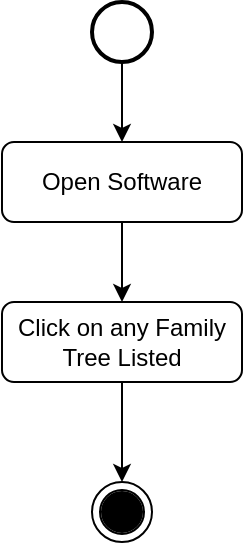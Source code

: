 <mxfile version="15.9.1" type="device"><diagram id="C5RBs43oDa-KdzZeNtuy" name="Page-1"><mxGraphModel dx="1422" dy="752" grid="1" gridSize="10" guides="1" tooltips="1" connect="1" arrows="1" fold="1" page="1" pageScale="1" pageWidth="827" pageHeight="1169" math="0" shadow="0"><root><mxCell id="WIyWlLk6GJQsqaUBKTNV-0"/><mxCell id="WIyWlLk6GJQsqaUBKTNV-1" parent="WIyWlLk6GJQsqaUBKTNV-0"/><mxCell id="cJwE42l60Dfw3lvNjkkL-21" value="" style="ellipse;shape=doubleEllipse;whiteSpace=wrap;html=1;aspect=fixed;rounded=0;shadow=0;labelBackgroundColor=default;sketch=0;" parent="WIyWlLk6GJQsqaUBKTNV-1" vertex="1"><mxGeometry x="185" y="410" width="30" height="30" as="geometry"/></mxCell><mxCell id="cJwE42l60Dfw3lvNjkkL-7" style="edgeStyle=orthogonalEdgeStyle;rounded=0;orthogonalLoop=1;jettySize=auto;html=1;entryX=0.5;entryY=0;entryDx=0;entryDy=0;" parent="WIyWlLk6GJQsqaUBKTNV-1" source="WIyWlLk6GJQsqaUBKTNV-3" target="cJwE42l60Dfw3lvNjkkL-6" edge="1"><mxGeometry relative="1" as="geometry"/></mxCell><mxCell id="WIyWlLk6GJQsqaUBKTNV-3" value="Open Software" style="rounded=1;whiteSpace=wrap;html=1;fontSize=12;glass=0;strokeWidth=1;shadow=0;" parent="WIyWlLk6GJQsqaUBKTNV-1" vertex="1"><mxGeometry x="140" y="240" width="120" height="40" as="geometry"/></mxCell><mxCell id="cJwE42l60Dfw3lvNjkkL-1" value="" style="verticalLabelPosition=bottom;verticalAlign=top;html=1;shape=mxgraph.flowchart.on-page_reference;fillColor=#000000;" parent="WIyWlLk6GJQsqaUBKTNV-1" vertex="1"><mxGeometry x="190" y="415" width="20" height="20" as="geometry"/></mxCell><mxCell id="cJwE42l60Dfw3lvNjkkL-5" style="edgeStyle=orthogonalEdgeStyle;rounded=0;orthogonalLoop=1;jettySize=auto;html=1;entryX=0.5;entryY=0;entryDx=0;entryDy=0;" parent="WIyWlLk6GJQsqaUBKTNV-1" source="cJwE42l60Dfw3lvNjkkL-2" target="WIyWlLk6GJQsqaUBKTNV-3" edge="1"><mxGeometry relative="1" as="geometry"/></mxCell><mxCell id="cJwE42l60Dfw3lvNjkkL-2" value="" style="strokeWidth=2;html=1;shape=mxgraph.flowchart.start_2;whiteSpace=wrap;" parent="WIyWlLk6GJQsqaUBKTNV-1" vertex="1"><mxGeometry x="185" y="170" width="30" height="30" as="geometry"/></mxCell><mxCell id="AkeRwPyOj7gBJA_yCr0p-0" style="edgeStyle=orthogonalEdgeStyle;rounded=0;orthogonalLoop=1;jettySize=auto;html=1;exitX=0.5;exitY=1;exitDx=0;exitDy=0;entryX=0.5;entryY=0;entryDx=0;entryDy=0;" parent="WIyWlLk6GJQsqaUBKTNV-1" source="cJwE42l60Dfw3lvNjkkL-6" target="cJwE42l60Dfw3lvNjkkL-21" edge="1"><mxGeometry relative="1" as="geometry"><mxPoint x="200" y="460" as="targetPoint"/><Array as="points"/></mxGeometry></mxCell><mxCell id="cJwE42l60Dfw3lvNjkkL-6" value="Click on any Family Tree Listed" style="rounded=1;whiteSpace=wrap;html=1;fontSize=12;glass=0;strokeWidth=1;shadow=0;" parent="WIyWlLk6GJQsqaUBKTNV-1" vertex="1"><mxGeometry x="140" y="320" width="120" height="40" as="geometry"/></mxCell></root></mxGraphModel></diagram></mxfile>